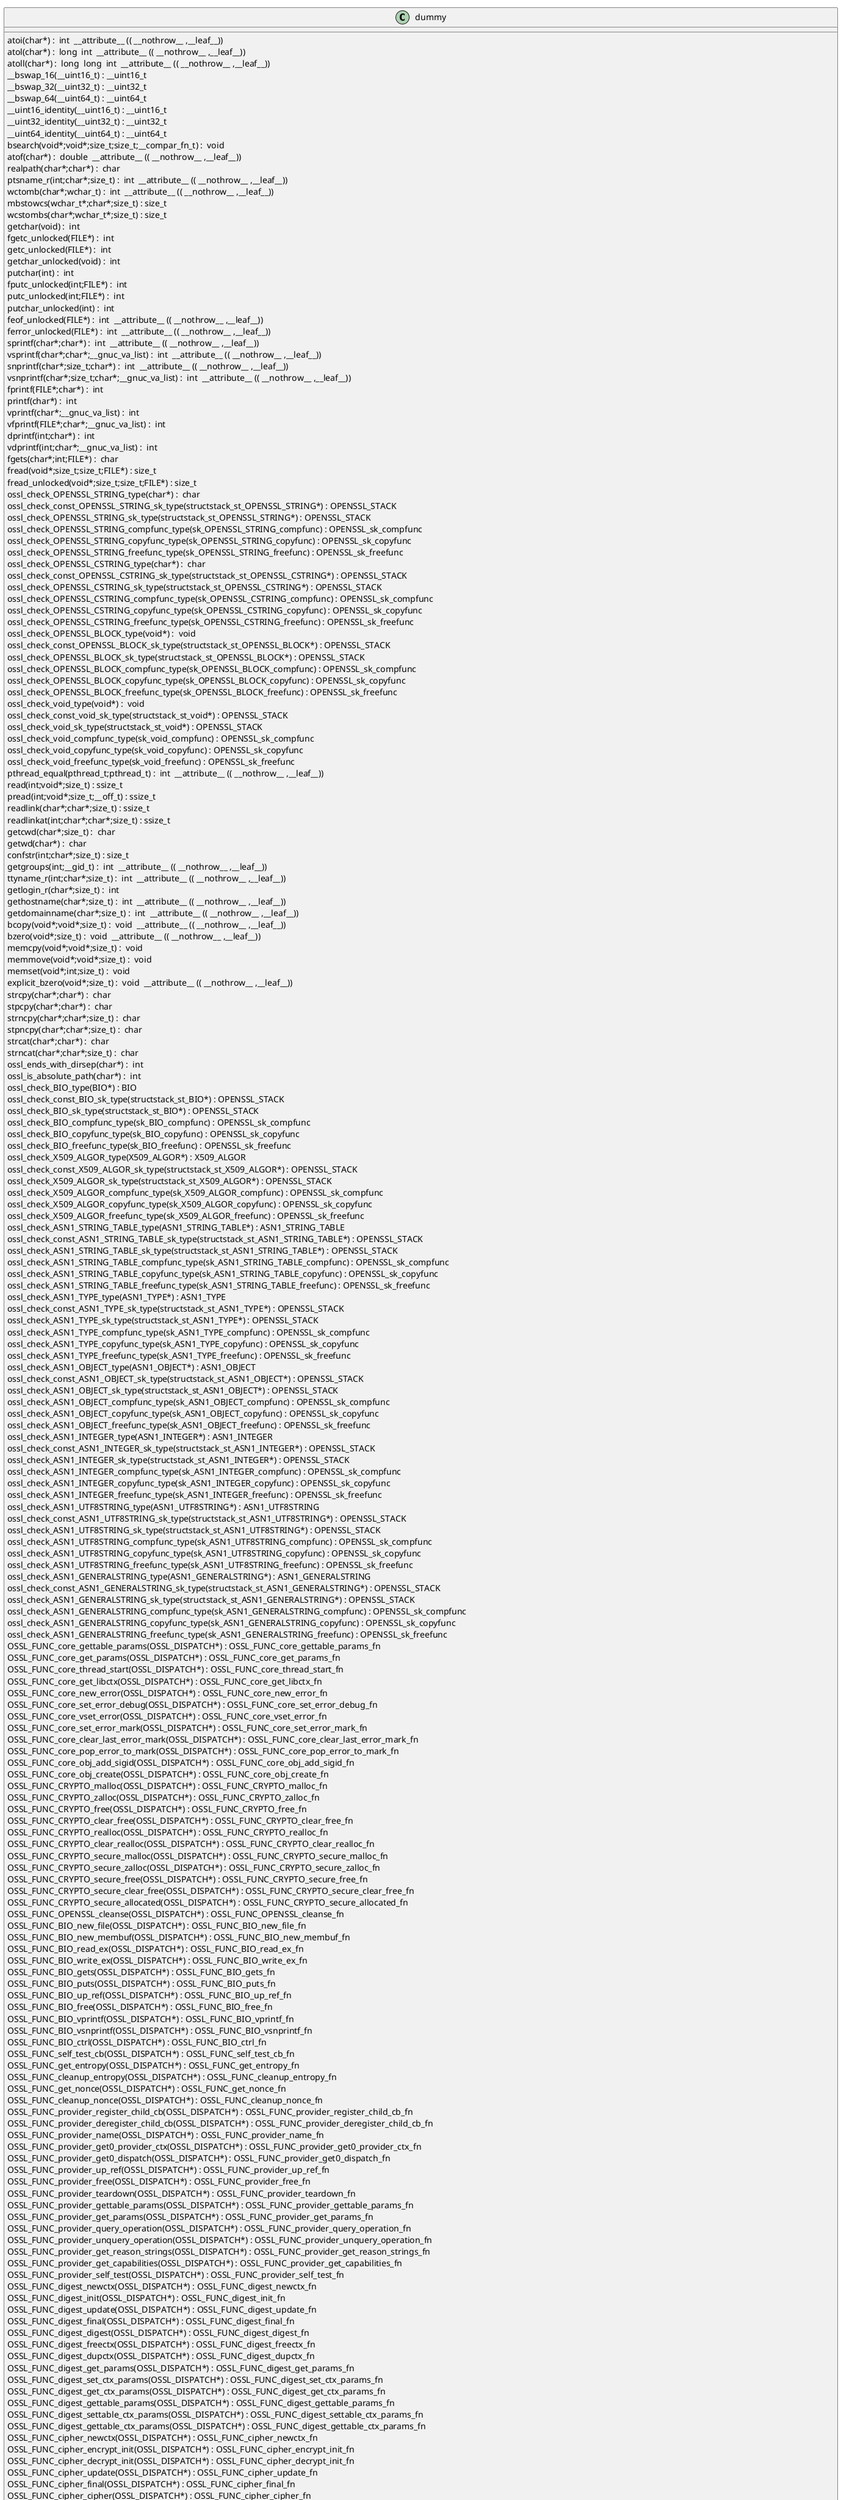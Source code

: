 @startuml
!pragma layout smetana
class dummy {
atoi(char*) :  int  __attribute__ (( __nothrow__ ,__leaf__)) [[[./../.././qc/crypto/cryptlib.c.html#501]]]
atol(char*) :  long  int  __attribute__ (( __nothrow__ ,__leaf__)) [[[./../.././qc/crypto/cryptlib.c.html#506]]]
atoll(char*) :  long  long  int  __attribute__ (( __nothrow__ ,__leaf__)) [[[./../.././qc/crypto/cryptlib.c.html#513]]]
__bswap_16(__uint16_t) : __uint16_t [[[./../.././qc/crypto/cryptlib.c.html#675]]]
__bswap_32(__uint32_t) : __uint32_t [[[./../.././qc/crypto/cryptlib.c.html#690]]]
__bswap_64(__uint64_t) : __uint64_t [[[./../.././qc/crypto/cryptlib.c.html#700]]]
__uint16_identity(__uint16_t) : __uint16_t [[[./../.././qc/crypto/cryptlib.c.html#712]]]
__uint32_identity(__uint32_t) : __uint32_t [[[./../.././qc/crypto/cryptlib.c.html#718]]]
__uint64_identity(__uint64_t) : __uint64_t [[[./../.././qc/crypto/cryptlib.c.html#724]]]
bsearch(void*;void*;size_t;size_t;__compar_fn_t) :  void  [[[./../.././qc/crypto/cryptlib.c.html#1392]]]
atof(char*) :  double  __attribute__ (( __nothrow__ ,__leaf__)) [[[./../.././qc/crypto/cryptlib.c.html#1]]]
realpath(char*;char*) :  char  [[[./../.././qc/crypto/cryptlib.c.html#1]]]
ptsname_r(int;char*;size_t) :  int  __attribute__ (( __nothrow__ ,__leaf__)) [[[./../.././qc/crypto/cryptlib.c.html#1]]]
wctomb(char*;wchar_t) :  int  __attribute__ (( __nothrow__ ,__leaf__)) [[[./../.././qc/crypto/cryptlib.c.html#1]]]
mbstowcs(wchar_t*;char*;size_t) : size_t [[[./../.././qc/crypto/cryptlib.c.html#1]]]
wcstombs(char*;wchar_t*;size_t) : size_t [[[./../.././qc/crypto/cryptlib.c.html#1]]]
getchar(void) :  int  [[[./../.././qc/crypto/cryptlib.c.html#1]]]
fgetc_unlocked(FILE*) :  int  [[[./../.././qc/crypto/cryptlib.c.html#1]]]
getc_unlocked(FILE*) :  int  [[[./../.././qc/crypto/cryptlib.c.html#1]]]
getchar_unlocked(void) :  int  [[[./../.././qc/crypto/cryptlib.c.html#1]]]
putchar(int) :  int  [[[./../.././qc/crypto/cryptlib.c.html#1]]]
fputc_unlocked(int;FILE*) :  int  [[[./../.././qc/crypto/cryptlib.c.html#1]]]
putc_unlocked(int;FILE*) :  int  [[[./../.././qc/crypto/cryptlib.c.html#1]]]
putchar_unlocked(int) :  int  [[[./../.././qc/crypto/cryptlib.c.html#1]]]
feof_unlocked(FILE*) :  int  __attribute__ (( __nothrow__ ,__leaf__)) [[[./../.././qc/crypto/cryptlib.c.html#1]]]
ferror_unlocked(FILE*) :  int  __attribute__ (( __nothrow__ ,__leaf__)) [[[./../.././qc/crypto/cryptlib.c.html#1]]]
sprintf(char*;char*) :  int  __attribute__ (( __nothrow__ ,__leaf__)) [[[./../.././qc/crypto/cryptlib.c.html#1]]]
vsprintf(char*;char*;__gnuc_va_list) :  int  __attribute__ (( __nothrow__ ,__leaf__)) [[[./../.././qc/crypto/cryptlib.c.html#1]]]
snprintf(char*;size_t;char*) :  int  __attribute__ (( __nothrow__ ,__leaf__)) [[[./../.././qc/crypto/cryptlib.c.html#1]]]
vsnprintf(char*;size_t;char*;__gnuc_va_list) :  int  __attribute__ (( __nothrow__ ,__leaf__)) [[[./../.././qc/crypto/cryptlib.c.html#1]]]
fprintf(FILE*;char*) :  int  [[[./../.././qc/crypto/cryptlib.c.html#1]]]
printf(char*) :  int  [[[./../.././qc/crypto/cryptlib.c.html#1]]]
vprintf(char*;__gnuc_va_list) :  int  [[[./../.././qc/crypto/cryptlib.c.html#1]]]
vfprintf(FILE*;char*;__gnuc_va_list) :  int  [[[./../.././qc/crypto/cryptlib.c.html#1]]]
dprintf(int;char*) :  int  [[[./../.././qc/crypto/cryptlib.c.html#1]]]
vdprintf(int;char*;__gnuc_va_list) :  int  [[[./../.././qc/crypto/cryptlib.c.html#1]]]
fgets(char*;int;FILE*) :  char  [[[./../.././qc/crypto/cryptlib.c.html#1]]]
fread(void*;size_t;size_t;FILE*) : size_t [[[./../.././qc/crypto/cryptlib.c.html#1]]]
fread_unlocked(void*;size_t;size_t;FILE*) : size_t [[[./../.././qc/crypto/cryptlib.c.html#1]]]
ossl_check_OPENSSL_STRING_type(char*) :  char  [[[./../.././qc/crypto/cryptlib.c.html#1]]]
ossl_check_const_OPENSSL_STRING_sk_type(structstack_st_OPENSSL_STRING*) : OPENSSL_STACK [[[./../.././qc/crypto/cryptlib.c.html#1]]]
ossl_check_OPENSSL_STRING_sk_type(structstack_st_OPENSSL_STRING*) : OPENSSL_STACK [[[./../.././qc/crypto/cryptlib.c.html#1]]]
ossl_check_OPENSSL_STRING_compfunc_type(sk_OPENSSL_STRING_compfunc) : OPENSSL_sk_compfunc [[[./../.././qc/crypto/cryptlib.c.html#1]]]
ossl_check_OPENSSL_STRING_copyfunc_type(sk_OPENSSL_STRING_copyfunc) : OPENSSL_sk_copyfunc [[[./../.././qc/crypto/cryptlib.c.html#1]]]
ossl_check_OPENSSL_STRING_freefunc_type(sk_OPENSSL_STRING_freefunc) : OPENSSL_sk_freefunc [[[./../.././qc/crypto/cryptlib.c.html#1]]]
ossl_check_OPENSSL_CSTRING_type(char*) :  char  [[[./../.././qc/crypto/cryptlib.c.html#1]]]
ossl_check_const_OPENSSL_CSTRING_sk_type(structstack_st_OPENSSL_CSTRING*) : OPENSSL_STACK [[[./../.././qc/crypto/cryptlib.c.html#1]]]
ossl_check_OPENSSL_CSTRING_sk_type(structstack_st_OPENSSL_CSTRING*) : OPENSSL_STACK [[[./../.././qc/crypto/cryptlib.c.html#1]]]
ossl_check_OPENSSL_CSTRING_compfunc_type(sk_OPENSSL_CSTRING_compfunc) : OPENSSL_sk_compfunc [[[./../.././qc/crypto/cryptlib.c.html#1]]]
ossl_check_OPENSSL_CSTRING_copyfunc_type(sk_OPENSSL_CSTRING_copyfunc) : OPENSSL_sk_copyfunc [[[./../.././qc/crypto/cryptlib.c.html#1]]]
ossl_check_OPENSSL_CSTRING_freefunc_type(sk_OPENSSL_CSTRING_freefunc) : OPENSSL_sk_freefunc [[[./../.././qc/crypto/cryptlib.c.html#1]]]
ossl_check_OPENSSL_BLOCK_type(void*) :  void  [[[./../.././qc/crypto/cryptlib.c.html#1]]]
ossl_check_const_OPENSSL_BLOCK_sk_type(structstack_st_OPENSSL_BLOCK*) : OPENSSL_STACK [[[./../.././qc/crypto/cryptlib.c.html#1]]]
ossl_check_OPENSSL_BLOCK_sk_type(structstack_st_OPENSSL_BLOCK*) : OPENSSL_STACK [[[./../.././qc/crypto/cryptlib.c.html#1]]]
ossl_check_OPENSSL_BLOCK_compfunc_type(sk_OPENSSL_BLOCK_compfunc) : OPENSSL_sk_compfunc [[[./../.././qc/crypto/cryptlib.c.html#1]]]
ossl_check_OPENSSL_BLOCK_copyfunc_type(sk_OPENSSL_BLOCK_copyfunc) : OPENSSL_sk_copyfunc [[[./../.././qc/crypto/cryptlib.c.html#1]]]
ossl_check_OPENSSL_BLOCK_freefunc_type(sk_OPENSSL_BLOCK_freefunc) : OPENSSL_sk_freefunc [[[./../.././qc/crypto/cryptlib.c.html#1]]]
ossl_check_void_type(void*) :  void  [[[./../.././qc/crypto/cryptlib.c.html#1]]]
ossl_check_const_void_sk_type(structstack_st_void*) : OPENSSL_STACK [[[./../.././qc/crypto/cryptlib.c.html#1]]]
ossl_check_void_sk_type(structstack_st_void*) : OPENSSL_STACK [[[./../.././qc/crypto/cryptlib.c.html#1]]]
ossl_check_void_compfunc_type(sk_void_compfunc) : OPENSSL_sk_compfunc [[[./../.././qc/crypto/cryptlib.c.html#1]]]
ossl_check_void_copyfunc_type(sk_void_copyfunc) : OPENSSL_sk_copyfunc [[[./../.././qc/crypto/cryptlib.c.html#1]]]
ossl_check_void_freefunc_type(sk_void_freefunc) : OPENSSL_sk_freefunc [[[./../.././qc/crypto/cryptlib.c.html#1]]]
pthread_equal(pthread_t;pthread_t) :  int  __attribute__ (( __nothrow__ ,__leaf__)) [[[./../.././qc/crypto/cryptlib.c.html#1]]]
read(int;void*;size_t) : ssize_t [[[./../.././qc/crypto/cryptlib.c.html#1]]]
pread(int;void*;size_t;__off_t) : ssize_t [[[./../.././qc/crypto/cryptlib.c.html#1]]]
readlink(char*;char*;size_t) : ssize_t [[[./../.././qc/crypto/cryptlib.c.html#1]]]
readlinkat(int;char*;char*;size_t) : ssize_t [[[./../.././qc/crypto/cryptlib.c.html#1]]]
getcwd(char*;size_t) :  char  [[[./../.././qc/crypto/cryptlib.c.html#1]]]
getwd(char*) :  char  [[[./../.././qc/crypto/cryptlib.c.html#1]]]
confstr(int;char*;size_t) : size_t [[[./../.././qc/crypto/cryptlib.c.html#1]]]
getgroups(int;__gid_t) :  int  __attribute__ (( __nothrow__ ,__leaf__)) [[[./../.././qc/crypto/cryptlib.c.html#1]]]
ttyname_r(int;char*;size_t) :  int  __attribute__ (( __nothrow__ ,__leaf__)) [[[./../.././qc/crypto/cryptlib.c.html#1]]]
getlogin_r(char*;size_t) :  int  [[[./../.././qc/crypto/cryptlib.c.html#1]]]
gethostname(char*;size_t) :  int  __attribute__ (( __nothrow__ ,__leaf__)) [[[./../.././qc/crypto/cryptlib.c.html#1]]]
getdomainname(char*;size_t) :  int  __attribute__ (( __nothrow__ ,__leaf__)) [[[./../.././qc/crypto/cryptlib.c.html#1]]]
bcopy(void*;void*;size_t) :  void  __attribute__ (( __nothrow__ ,__leaf__)) [[[./../.././qc/crypto/cryptlib.c.html#1]]]
bzero(void*;size_t) :  void  __attribute__ (( __nothrow__ ,__leaf__)) [[[./../.././qc/crypto/cryptlib.c.html#1]]]
memcpy(void*;void*;size_t) :  void  [[[./../.././qc/crypto/cryptlib.c.html#1]]]
memmove(void*;void*;size_t) :  void  [[[./../.././qc/crypto/cryptlib.c.html#1]]]
memset(void*;int;size_t) :  void  [[[./../.././qc/crypto/cryptlib.c.html#1]]]
explicit_bzero(void*;size_t) :  void  __attribute__ (( __nothrow__ ,__leaf__)) [[[./../.././qc/crypto/cryptlib.c.html#1]]]
strcpy(char*;char*) :  char  [[[./../.././qc/crypto/cryptlib.c.html#1]]]
stpcpy(char*;char*) :  char  [[[./../.././qc/crypto/cryptlib.c.html#1]]]
strncpy(char*;char*;size_t) :  char  [[[./../.././qc/crypto/cryptlib.c.html#1]]]
stpncpy(char*;char*;size_t) :  char  [[[./../.././qc/crypto/cryptlib.c.html#1]]]
strcat(char*;char*) :  char  [[[./../.././qc/crypto/cryptlib.c.html#1]]]
strncat(char*;char*;size_t) :  char  [[[./../.././qc/crypto/cryptlib.c.html#1]]]
ossl_ends_with_dirsep(char*) :  int  [[[./../.././qc/crypto/cryptlib.c.html#1]]]
ossl_is_absolute_path(char*) :  int  [[[./../.././qc/crypto/cryptlib.c.html#1]]]
ossl_check_BIO_type(BIO*) : BIO [[[./../.././qc/crypto/cryptlib.c.html#1]]]
ossl_check_const_BIO_sk_type(structstack_st_BIO*) : OPENSSL_STACK [[[./../.././qc/crypto/cryptlib.c.html#1]]]
ossl_check_BIO_sk_type(structstack_st_BIO*) : OPENSSL_STACK [[[./../.././qc/crypto/cryptlib.c.html#1]]]
ossl_check_BIO_compfunc_type(sk_BIO_compfunc) : OPENSSL_sk_compfunc [[[./../.././qc/crypto/cryptlib.c.html#1]]]
ossl_check_BIO_copyfunc_type(sk_BIO_copyfunc) : OPENSSL_sk_copyfunc [[[./../.././qc/crypto/cryptlib.c.html#1]]]
ossl_check_BIO_freefunc_type(sk_BIO_freefunc) : OPENSSL_sk_freefunc [[[./../.././qc/crypto/cryptlib.c.html#1]]]
ossl_check_X509_ALGOR_type(X509_ALGOR*) : X509_ALGOR [[[./../.././qc/crypto/cryptlib.c.html#1]]]
ossl_check_const_X509_ALGOR_sk_type(structstack_st_X509_ALGOR*) : OPENSSL_STACK [[[./../.././qc/crypto/cryptlib.c.html#1]]]
ossl_check_X509_ALGOR_sk_type(structstack_st_X509_ALGOR*) : OPENSSL_STACK [[[./../.././qc/crypto/cryptlib.c.html#1]]]
ossl_check_X509_ALGOR_compfunc_type(sk_X509_ALGOR_compfunc) : OPENSSL_sk_compfunc [[[./../.././qc/crypto/cryptlib.c.html#1]]]
ossl_check_X509_ALGOR_copyfunc_type(sk_X509_ALGOR_copyfunc) : OPENSSL_sk_copyfunc [[[./../.././qc/crypto/cryptlib.c.html#1]]]
ossl_check_X509_ALGOR_freefunc_type(sk_X509_ALGOR_freefunc) : OPENSSL_sk_freefunc [[[./../.././qc/crypto/cryptlib.c.html#1]]]
ossl_check_ASN1_STRING_TABLE_type(ASN1_STRING_TABLE*) : ASN1_STRING_TABLE [[[./../.././qc/crypto/cryptlib.c.html#1]]]
ossl_check_const_ASN1_STRING_TABLE_sk_type(structstack_st_ASN1_STRING_TABLE*) : OPENSSL_STACK [[[./../.././qc/crypto/cryptlib.c.html#1]]]
ossl_check_ASN1_STRING_TABLE_sk_type(structstack_st_ASN1_STRING_TABLE*) : OPENSSL_STACK [[[./../.././qc/crypto/cryptlib.c.html#1]]]
ossl_check_ASN1_STRING_TABLE_compfunc_type(sk_ASN1_STRING_TABLE_compfunc) : OPENSSL_sk_compfunc [[[./../.././qc/crypto/cryptlib.c.html#1]]]
ossl_check_ASN1_STRING_TABLE_copyfunc_type(sk_ASN1_STRING_TABLE_copyfunc) : OPENSSL_sk_copyfunc [[[./../.././qc/crypto/cryptlib.c.html#1]]]
ossl_check_ASN1_STRING_TABLE_freefunc_type(sk_ASN1_STRING_TABLE_freefunc) : OPENSSL_sk_freefunc [[[./../.././qc/crypto/cryptlib.c.html#1]]]
ossl_check_ASN1_TYPE_type(ASN1_TYPE*) : ASN1_TYPE [[[./../.././qc/crypto/cryptlib.c.html#1]]]
ossl_check_const_ASN1_TYPE_sk_type(structstack_st_ASN1_TYPE*) : OPENSSL_STACK [[[./../.././qc/crypto/cryptlib.c.html#1]]]
ossl_check_ASN1_TYPE_sk_type(structstack_st_ASN1_TYPE*) : OPENSSL_STACK [[[./../.././qc/crypto/cryptlib.c.html#1]]]
ossl_check_ASN1_TYPE_compfunc_type(sk_ASN1_TYPE_compfunc) : OPENSSL_sk_compfunc [[[./../.././qc/crypto/cryptlib.c.html#1]]]
ossl_check_ASN1_TYPE_copyfunc_type(sk_ASN1_TYPE_copyfunc) : OPENSSL_sk_copyfunc [[[./../.././qc/crypto/cryptlib.c.html#1]]]
ossl_check_ASN1_TYPE_freefunc_type(sk_ASN1_TYPE_freefunc) : OPENSSL_sk_freefunc [[[./../.././qc/crypto/cryptlib.c.html#1]]]
ossl_check_ASN1_OBJECT_type(ASN1_OBJECT*) : ASN1_OBJECT [[[./../.././qc/crypto/cryptlib.c.html#1]]]
ossl_check_const_ASN1_OBJECT_sk_type(structstack_st_ASN1_OBJECT*) : OPENSSL_STACK [[[./../.././qc/crypto/cryptlib.c.html#1]]]
ossl_check_ASN1_OBJECT_sk_type(structstack_st_ASN1_OBJECT*) : OPENSSL_STACK [[[./../.././qc/crypto/cryptlib.c.html#1]]]
ossl_check_ASN1_OBJECT_compfunc_type(sk_ASN1_OBJECT_compfunc) : OPENSSL_sk_compfunc [[[./../.././qc/crypto/cryptlib.c.html#1]]]
ossl_check_ASN1_OBJECT_copyfunc_type(sk_ASN1_OBJECT_copyfunc) : OPENSSL_sk_copyfunc [[[./../.././qc/crypto/cryptlib.c.html#1]]]
ossl_check_ASN1_OBJECT_freefunc_type(sk_ASN1_OBJECT_freefunc) : OPENSSL_sk_freefunc [[[./../.././qc/crypto/cryptlib.c.html#1]]]
ossl_check_ASN1_INTEGER_type(ASN1_INTEGER*) : ASN1_INTEGER [[[./../.././qc/crypto/cryptlib.c.html#1]]]
ossl_check_const_ASN1_INTEGER_sk_type(structstack_st_ASN1_INTEGER*) : OPENSSL_STACK [[[./../.././qc/crypto/cryptlib.c.html#1]]]
ossl_check_ASN1_INTEGER_sk_type(structstack_st_ASN1_INTEGER*) : OPENSSL_STACK [[[./../.././qc/crypto/cryptlib.c.html#1]]]
ossl_check_ASN1_INTEGER_compfunc_type(sk_ASN1_INTEGER_compfunc) : OPENSSL_sk_compfunc [[[./../.././qc/crypto/cryptlib.c.html#1]]]
ossl_check_ASN1_INTEGER_copyfunc_type(sk_ASN1_INTEGER_copyfunc) : OPENSSL_sk_copyfunc [[[./../.././qc/crypto/cryptlib.c.html#1]]]
ossl_check_ASN1_INTEGER_freefunc_type(sk_ASN1_INTEGER_freefunc) : OPENSSL_sk_freefunc [[[./../.././qc/crypto/cryptlib.c.html#1]]]
ossl_check_ASN1_UTF8STRING_type(ASN1_UTF8STRING*) : ASN1_UTF8STRING [[[./../.././qc/crypto/cryptlib.c.html#1]]]
ossl_check_const_ASN1_UTF8STRING_sk_type(structstack_st_ASN1_UTF8STRING*) : OPENSSL_STACK [[[./../.././qc/crypto/cryptlib.c.html#1]]]
ossl_check_ASN1_UTF8STRING_sk_type(structstack_st_ASN1_UTF8STRING*) : OPENSSL_STACK [[[./../.././qc/crypto/cryptlib.c.html#1]]]
ossl_check_ASN1_UTF8STRING_compfunc_type(sk_ASN1_UTF8STRING_compfunc) : OPENSSL_sk_compfunc [[[./../.././qc/crypto/cryptlib.c.html#1]]]
ossl_check_ASN1_UTF8STRING_copyfunc_type(sk_ASN1_UTF8STRING_copyfunc) : OPENSSL_sk_copyfunc [[[./../.././qc/crypto/cryptlib.c.html#1]]]
ossl_check_ASN1_UTF8STRING_freefunc_type(sk_ASN1_UTF8STRING_freefunc) : OPENSSL_sk_freefunc [[[./../.././qc/crypto/cryptlib.c.html#1]]]
ossl_check_ASN1_GENERALSTRING_type(ASN1_GENERALSTRING*) : ASN1_GENERALSTRING [[[./../.././qc/crypto/cryptlib.c.html#1]]]
ossl_check_const_ASN1_GENERALSTRING_sk_type(structstack_st_ASN1_GENERALSTRING*) : OPENSSL_STACK [[[./../.././qc/crypto/cryptlib.c.html#1]]]
ossl_check_ASN1_GENERALSTRING_sk_type(structstack_st_ASN1_GENERALSTRING*) : OPENSSL_STACK [[[./../.././qc/crypto/cryptlib.c.html#1]]]
ossl_check_ASN1_GENERALSTRING_compfunc_type(sk_ASN1_GENERALSTRING_compfunc) : OPENSSL_sk_compfunc [[[./../.././qc/crypto/cryptlib.c.html#1]]]
ossl_check_ASN1_GENERALSTRING_copyfunc_type(sk_ASN1_GENERALSTRING_copyfunc) : OPENSSL_sk_copyfunc [[[./../.././qc/crypto/cryptlib.c.html#1]]]
ossl_check_ASN1_GENERALSTRING_freefunc_type(sk_ASN1_GENERALSTRING_freefunc) : OPENSSL_sk_freefunc [[[./../.././qc/crypto/cryptlib.c.html#1]]]
OSSL_FUNC_core_gettable_params(OSSL_DISPATCH*) : OSSL_FUNC_core_gettable_params_fn [[[./../.././qc/crypto/cryptlib.c.html#1]]]
OSSL_FUNC_core_get_params(OSSL_DISPATCH*) : OSSL_FUNC_core_get_params_fn [[[./../.././qc/crypto/cryptlib.c.html#1]]]
OSSL_FUNC_core_thread_start(OSSL_DISPATCH*) : OSSL_FUNC_core_thread_start_fn [[[./../.././qc/crypto/cryptlib.c.html#1]]]
OSSL_FUNC_core_get_libctx(OSSL_DISPATCH*) : OSSL_FUNC_core_get_libctx_fn [[[./../.././qc/crypto/cryptlib.c.html#1]]]
OSSL_FUNC_core_new_error(OSSL_DISPATCH*) : OSSL_FUNC_core_new_error_fn [[[./../.././qc/crypto/cryptlib.c.html#1]]]
OSSL_FUNC_core_set_error_debug(OSSL_DISPATCH*) : OSSL_FUNC_core_set_error_debug_fn [[[./../.././qc/crypto/cryptlib.c.html#1]]]
OSSL_FUNC_core_vset_error(OSSL_DISPATCH*) : OSSL_FUNC_core_vset_error_fn [[[./../.././qc/crypto/cryptlib.c.html#1]]]
OSSL_FUNC_core_set_error_mark(OSSL_DISPATCH*) : OSSL_FUNC_core_set_error_mark_fn [[[./../.././qc/crypto/cryptlib.c.html#1]]]
OSSL_FUNC_core_clear_last_error_mark(OSSL_DISPATCH*) : OSSL_FUNC_core_clear_last_error_mark_fn [[[./../.././qc/crypto/cryptlib.c.html#1]]]
OSSL_FUNC_core_pop_error_to_mark(OSSL_DISPATCH*) : OSSL_FUNC_core_pop_error_to_mark_fn [[[./../.././qc/crypto/cryptlib.c.html#1]]]
OSSL_FUNC_core_obj_add_sigid(OSSL_DISPATCH*) : OSSL_FUNC_core_obj_add_sigid_fn [[[./../.././qc/crypto/cryptlib.c.html#1]]]
OSSL_FUNC_core_obj_create(OSSL_DISPATCH*) : OSSL_FUNC_core_obj_create_fn [[[./../.././qc/crypto/cryptlib.c.html#1]]]
OSSL_FUNC_CRYPTO_malloc(OSSL_DISPATCH*) : OSSL_FUNC_CRYPTO_malloc_fn [[[./../.././qc/crypto/cryptlib.c.html#1]]]
OSSL_FUNC_CRYPTO_zalloc(OSSL_DISPATCH*) : OSSL_FUNC_CRYPTO_zalloc_fn [[[./../.././qc/crypto/cryptlib.c.html#1]]]
OSSL_FUNC_CRYPTO_free(OSSL_DISPATCH*) : OSSL_FUNC_CRYPTO_free_fn [[[./../.././qc/crypto/cryptlib.c.html#1]]]
OSSL_FUNC_CRYPTO_clear_free(OSSL_DISPATCH*) : OSSL_FUNC_CRYPTO_clear_free_fn [[[./../.././qc/crypto/cryptlib.c.html#1]]]
OSSL_FUNC_CRYPTO_realloc(OSSL_DISPATCH*) : OSSL_FUNC_CRYPTO_realloc_fn [[[./../.././qc/crypto/cryptlib.c.html#1]]]
OSSL_FUNC_CRYPTO_clear_realloc(OSSL_DISPATCH*) : OSSL_FUNC_CRYPTO_clear_realloc_fn [[[./../.././qc/crypto/cryptlib.c.html#1]]]
OSSL_FUNC_CRYPTO_secure_malloc(OSSL_DISPATCH*) : OSSL_FUNC_CRYPTO_secure_malloc_fn [[[./../.././qc/crypto/cryptlib.c.html#1]]]
OSSL_FUNC_CRYPTO_secure_zalloc(OSSL_DISPATCH*) : OSSL_FUNC_CRYPTO_secure_zalloc_fn [[[./../.././qc/crypto/cryptlib.c.html#1]]]
OSSL_FUNC_CRYPTO_secure_free(OSSL_DISPATCH*) : OSSL_FUNC_CRYPTO_secure_free_fn [[[./../.././qc/crypto/cryptlib.c.html#1]]]
OSSL_FUNC_CRYPTO_secure_clear_free(OSSL_DISPATCH*) : OSSL_FUNC_CRYPTO_secure_clear_free_fn [[[./../.././qc/crypto/cryptlib.c.html#1]]]
OSSL_FUNC_CRYPTO_secure_allocated(OSSL_DISPATCH*) : OSSL_FUNC_CRYPTO_secure_allocated_fn [[[./../.././qc/crypto/cryptlib.c.html#1]]]
OSSL_FUNC_OPENSSL_cleanse(OSSL_DISPATCH*) : OSSL_FUNC_OPENSSL_cleanse_fn [[[./../.././qc/crypto/cryptlib.c.html#1]]]
OSSL_FUNC_BIO_new_file(OSSL_DISPATCH*) : OSSL_FUNC_BIO_new_file_fn [[[./../.././qc/crypto/cryptlib.c.html#1]]]
OSSL_FUNC_BIO_new_membuf(OSSL_DISPATCH*) : OSSL_FUNC_BIO_new_membuf_fn [[[./../.././qc/crypto/cryptlib.c.html#1]]]
OSSL_FUNC_BIO_read_ex(OSSL_DISPATCH*) : OSSL_FUNC_BIO_read_ex_fn [[[./../.././qc/crypto/cryptlib.c.html#1]]]
OSSL_FUNC_BIO_write_ex(OSSL_DISPATCH*) : OSSL_FUNC_BIO_write_ex_fn [[[./../.././qc/crypto/cryptlib.c.html#1]]]
OSSL_FUNC_BIO_gets(OSSL_DISPATCH*) : OSSL_FUNC_BIO_gets_fn [[[./../.././qc/crypto/cryptlib.c.html#1]]]
OSSL_FUNC_BIO_puts(OSSL_DISPATCH*) : OSSL_FUNC_BIO_puts_fn [[[./../.././qc/crypto/cryptlib.c.html#1]]]
OSSL_FUNC_BIO_up_ref(OSSL_DISPATCH*) : OSSL_FUNC_BIO_up_ref_fn [[[./../.././qc/crypto/cryptlib.c.html#1]]]
OSSL_FUNC_BIO_free(OSSL_DISPATCH*) : OSSL_FUNC_BIO_free_fn [[[./../.././qc/crypto/cryptlib.c.html#1]]]
OSSL_FUNC_BIO_vprintf(OSSL_DISPATCH*) : OSSL_FUNC_BIO_vprintf_fn [[[./../.././qc/crypto/cryptlib.c.html#1]]]
OSSL_FUNC_BIO_vsnprintf(OSSL_DISPATCH*) : OSSL_FUNC_BIO_vsnprintf_fn [[[./../.././qc/crypto/cryptlib.c.html#1]]]
OSSL_FUNC_BIO_ctrl(OSSL_DISPATCH*) : OSSL_FUNC_BIO_ctrl_fn [[[./../.././qc/crypto/cryptlib.c.html#1]]]
OSSL_FUNC_self_test_cb(OSSL_DISPATCH*) : OSSL_FUNC_self_test_cb_fn [[[./../.././qc/crypto/cryptlib.c.html#1]]]
OSSL_FUNC_get_entropy(OSSL_DISPATCH*) : OSSL_FUNC_get_entropy_fn [[[./../.././qc/crypto/cryptlib.c.html#1]]]
OSSL_FUNC_cleanup_entropy(OSSL_DISPATCH*) : OSSL_FUNC_cleanup_entropy_fn [[[./../.././qc/crypto/cryptlib.c.html#1]]]
OSSL_FUNC_get_nonce(OSSL_DISPATCH*) : OSSL_FUNC_get_nonce_fn [[[./../.././qc/crypto/cryptlib.c.html#1]]]
OSSL_FUNC_cleanup_nonce(OSSL_DISPATCH*) : OSSL_FUNC_cleanup_nonce_fn [[[./../.././qc/crypto/cryptlib.c.html#1]]]
OSSL_FUNC_provider_register_child_cb(OSSL_DISPATCH*) : OSSL_FUNC_provider_register_child_cb_fn [[[./../.././qc/crypto/cryptlib.c.html#1]]]
OSSL_FUNC_provider_deregister_child_cb(OSSL_DISPATCH*) : OSSL_FUNC_provider_deregister_child_cb_fn [[[./../.././qc/crypto/cryptlib.c.html#1]]]
OSSL_FUNC_provider_name(OSSL_DISPATCH*) : OSSL_FUNC_provider_name_fn [[[./../.././qc/crypto/cryptlib.c.html#1]]]
OSSL_FUNC_provider_get0_provider_ctx(OSSL_DISPATCH*) : OSSL_FUNC_provider_get0_provider_ctx_fn [[[./../.././qc/crypto/cryptlib.c.html#1]]]
OSSL_FUNC_provider_get0_dispatch(OSSL_DISPATCH*) : OSSL_FUNC_provider_get0_dispatch_fn [[[./../.././qc/crypto/cryptlib.c.html#1]]]
OSSL_FUNC_provider_up_ref(OSSL_DISPATCH*) : OSSL_FUNC_provider_up_ref_fn [[[./../.././qc/crypto/cryptlib.c.html#1]]]
OSSL_FUNC_provider_free(OSSL_DISPATCH*) : OSSL_FUNC_provider_free_fn [[[./../.././qc/crypto/cryptlib.c.html#1]]]
OSSL_FUNC_provider_teardown(OSSL_DISPATCH*) : OSSL_FUNC_provider_teardown_fn [[[./../.././qc/crypto/cryptlib.c.html#1]]]
OSSL_FUNC_provider_gettable_params(OSSL_DISPATCH*) : OSSL_FUNC_provider_gettable_params_fn [[[./../.././qc/crypto/cryptlib.c.html#1]]]
OSSL_FUNC_provider_get_params(OSSL_DISPATCH*) : OSSL_FUNC_provider_get_params_fn [[[./../.././qc/crypto/cryptlib.c.html#1]]]
OSSL_FUNC_provider_query_operation(OSSL_DISPATCH*) : OSSL_FUNC_provider_query_operation_fn [[[./../.././qc/crypto/cryptlib.c.html#1]]]
OSSL_FUNC_provider_unquery_operation(OSSL_DISPATCH*) : OSSL_FUNC_provider_unquery_operation_fn [[[./../.././qc/crypto/cryptlib.c.html#1]]]
OSSL_FUNC_provider_get_reason_strings(OSSL_DISPATCH*) : OSSL_FUNC_provider_get_reason_strings_fn [[[./../.././qc/crypto/cryptlib.c.html#1]]]
OSSL_FUNC_provider_get_capabilities(OSSL_DISPATCH*) : OSSL_FUNC_provider_get_capabilities_fn [[[./../.././qc/crypto/cryptlib.c.html#1]]]
OSSL_FUNC_provider_self_test(OSSL_DISPATCH*) : OSSL_FUNC_provider_self_test_fn [[[./../.././qc/crypto/cryptlib.c.html#1]]]
OSSL_FUNC_digest_newctx(OSSL_DISPATCH*) : OSSL_FUNC_digest_newctx_fn [[[./../.././qc/crypto/cryptlib.c.html#1]]]
OSSL_FUNC_digest_init(OSSL_DISPATCH*) : OSSL_FUNC_digest_init_fn [[[./../.././qc/crypto/cryptlib.c.html#1]]]
OSSL_FUNC_digest_update(OSSL_DISPATCH*) : OSSL_FUNC_digest_update_fn [[[./../.././qc/crypto/cryptlib.c.html#1]]]
OSSL_FUNC_digest_final(OSSL_DISPATCH*) : OSSL_FUNC_digest_final_fn [[[./../.././qc/crypto/cryptlib.c.html#1]]]
OSSL_FUNC_digest_digest(OSSL_DISPATCH*) : OSSL_FUNC_digest_digest_fn [[[./../.././qc/crypto/cryptlib.c.html#1]]]
OSSL_FUNC_digest_freectx(OSSL_DISPATCH*) : OSSL_FUNC_digest_freectx_fn [[[./../.././qc/crypto/cryptlib.c.html#1]]]
OSSL_FUNC_digest_dupctx(OSSL_DISPATCH*) : OSSL_FUNC_digest_dupctx_fn [[[./../.././qc/crypto/cryptlib.c.html#1]]]
OSSL_FUNC_digest_get_params(OSSL_DISPATCH*) : OSSL_FUNC_digest_get_params_fn [[[./../.././qc/crypto/cryptlib.c.html#1]]]
OSSL_FUNC_digest_set_ctx_params(OSSL_DISPATCH*) : OSSL_FUNC_digest_set_ctx_params_fn [[[./../.././qc/crypto/cryptlib.c.html#1]]]
OSSL_FUNC_digest_get_ctx_params(OSSL_DISPATCH*) : OSSL_FUNC_digest_get_ctx_params_fn [[[./../.././qc/crypto/cryptlib.c.html#1]]]
OSSL_FUNC_digest_gettable_params(OSSL_DISPATCH*) : OSSL_FUNC_digest_gettable_params_fn [[[./../.././qc/crypto/cryptlib.c.html#1]]]
OSSL_FUNC_digest_settable_ctx_params(OSSL_DISPATCH*) : OSSL_FUNC_digest_settable_ctx_params_fn [[[./../.././qc/crypto/cryptlib.c.html#1]]]
OSSL_FUNC_digest_gettable_ctx_params(OSSL_DISPATCH*) : OSSL_FUNC_digest_gettable_ctx_params_fn [[[./../.././qc/crypto/cryptlib.c.html#1]]]
OSSL_FUNC_cipher_newctx(OSSL_DISPATCH*) : OSSL_FUNC_cipher_newctx_fn [[[./../.././qc/crypto/cryptlib.c.html#1]]]
OSSL_FUNC_cipher_encrypt_init(OSSL_DISPATCH*) : OSSL_FUNC_cipher_encrypt_init_fn [[[./../.././qc/crypto/cryptlib.c.html#1]]]
OSSL_FUNC_cipher_decrypt_init(OSSL_DISPATCH*) : OSSL_FUNC_cipher_decrypt_init_fn [[[./../.././qc/crypto/cryptlib.c.html#1]]]
OSSL_FUNC_cipher_update(OSSL_DISPATCH*) : OSSL_FUNC_cipher_update_fn [[[./../.././qc/crypto/cryptlib.c.html#1]]]
OSSL_FUNC_cipher_final(OSSL_DISPATCH*) : OSSL_FUNC_cipher_final_fn [[[./../.././qc/crypto/cryptlib.c.html#1]]]
OSSL_FUNC_cipher_cipher(OSSL_DISPATCH*) : OSSL_FUNC_cipher_cipher_fn [[[./../.././qc/crypto/cryptlib.c.html#1]]]
OSSL_FUNC_cipher_freectx(OSSL_DISPATCH*) : OSSL_FUNC_cipher_freectx_fn [[[./../.././qc/crypto/cryptlib.c.html#1]]]
OSSL_FUNC_cipher_dupctx(OSSL_DISPATCH*) : OSSL_FUNC_cipher_dupctx_fn [[[./../.././qc/crypto/cryptlib.c.html#1]]]
OSSL_FUNC_cipher_get_params(OSSL_DISPATCH*) : OSSL_FUNC_cipher_get_params_fn [[[./../.././qc/crypto/cryptlib.c.html#1]]]
OSSL_FUNC_cipher_get_ctx_params(OSSL_DISPATCH*) : OSSL_FUNC_cipher_get_ctx_params_fn [[[./../.././qc/crypto/cryptlib.c.html#1]]]
OSSL_FUNC_cipher_set_ctx_params(OSSL_DISPATCH*) : OSSL_FUNC_cipher_set_ctx_params_fn [[[./../.././qc/crypto/cryptlib.c.html#1]]]
OSSL_FUNC_cipher_gettable_params(OSSL_DISPATCH*) : OSSL_FUNC_cipher_gettable_params_fn [[[./../.././qc/crypto/cryptlib.c.html#1]]]
OSSL_FUNC_cipher_settable_ctx_params(OSSL_DISPATCH*) : OSSL_FUNC_cipher_settable_ctx_params_fn [[[./../.././qc/crypto/cryptlib.c.html#1]]]
OSSL_FUNC_cipher_gettable_ctx_params(OSSL_DISPATCH*) : OSSL_FUNC_cipher_gettable_ctx_params_fn [[[./../.././qc/crypto/cryptlib.c.html#1]]]
OSSL_FUNC_mac_newctx(OSSL_DISPATCH*) : OSSL_FUNC_mac_newctx_fn [[[./../.././qc/crypto/cryptlib.c.html#1]]]
OSSL_FUNC_mac_dupctx(OSSL_DISPATCH*) : OSSL_FUNC_mac_dupctx_fn [[[./../.././qc/crypto/cryptlib.c.html#1]]]
OSSL_FUNC_mac_freectx(OSSL_DISPATCH*) : OSSL_FUNC_mac_freectx_fn [[[./../.././qc/crypto/cryptlib.c.html#1]]]
OSSL_FUNC_mac_init(OSSL_DISPATCH*) : OSSL_FUNC_mac_init_fn [[[./../.././qc/crypto/cryptlib.c.html#1]]]
OSSL_FUNC_mac_update(OSSL_DISPATCH*) : OSSL_FUNC_mac_update_fn [[[./../.././qc/crypto/cryptlib.c.html#1]]]
OSSL_FUNC_mac_final(OSSL_DISPATCH*) : OSSL_FUNC_mac_final_fn [[[./../.././qc/crypto/cryptlib.c.html#1]]]
OSSL_FUNC_mac_gettable_params(OSSL_DISPATCH*) : OSSL_FUNC_mac_gettable_params_fn [[[./../.././qc/crypto/cryptlib.c.html#1]]]
OSSL_FUNC_mac_gettable_ctx_params(OSSL_DISPATCH*) : OSSL_FUNC_mac_gettable_ctx_params_fn [[[./../.././qc/crypto/cryptlib.c.html#1]]]
OSSL_FUNC_mac_settable_ctx_params(OSSL_DISPATCH*) : OSSL_FUNC_mac_settable_ctx_params_fn [[[./../.././qc/crypto/cryptlib.c.html#1]]]
OSSL_FUNC_mac_get_params(OSSL_DISPATCH*) : OSSL_FUNC_mac_get_params_fn [[[./../.././qc/crypto/cryptlib.c.html#1]]]
OSSL_FUNC_mac_get_ctx_params(OSSL_DISPATCH*) : OSSL_FUNC_mac_get_ctx_params_fn [[[./../.././qc/crypto/cryptlib.c.html#1]]]
OSSL_FUNC_mac_set_ctx_params(OSSL_DISPATCH*) : OSSL_FUNC_mac_set_ctx_params_fn [[[./../.././qc/crypto/cryptlib.c.html#1]]]
OSSL_FUNC_kdf_newctx(OSSL_DISPATCH*) : OSSL_FUNC_kdf_newctx_fn [[[./../.././qc/crypto/cryptlib.c.html#1]]]
OSSL_FUNC_kdf_dupctx(OSSL_DISPATCH*) : OSSL_FUNC_kdf_dupctx_fn [[[./../.././qc/crypto/cryptlib.c.html#1]]]
OSSL_FUNC_kdf_freectx(OSSL_DISPATCH*) : OSSL_FUNC_kdf_freectx_fn [[[./../.././qc/crypto/cryptlib.c.html#1]]]
OSSL_FUNC_kdf_reset(OSSL_DISPATCH*) : OSSL_FUNC_kdf_reset_fn [[[./../.././qc/crypto/cryptlib.c.html#1]]]
OSSL_FUNC_kdf_derive(OSSL_DISPATCH*) : OSSL_FUNC_kdf_derive_fn [[[./../.././qc/crypto/cryptlib.c.html#1]]]
OSSL_FUNC_kdf_gettable_params(OSSL_DISPATCH*) : OSSL_FUNC_kdf_gettable_params_fn [[[./../.././qc/crypto/cryptlib.c.html#1]]]
OSSL_FUNC_kdf_gettable_ctx_params(OSSL_DISPATCH*) : OSSL_FUNC_kdf_gettable_ctx_params_fn [[[./../.././qc/crypto/cryptlib.c.html#1]]]
OSSL_FUNC_kdf_settable_ctx_params(OSSL_DISPATCH*) : OSSL_FUNC_kdf_settable_ctx_params_fn [[[./../.././qc/crypto/cryptlib.c.html#1]]]
OSSL_FUNC_kdf_get_params(OSSL_DISPATCH*) : OSSL_FUNC_kdf_get_params_fn [[[./../.././qc/crypto/cryptlib.c.html#1]]]
OSSL_FUNC_kdf_get_ctx_params(OSSL_DISPATCH*) : OSSL_FUNC_kdf_get_ctx_params_fn [[[./../.././qc/crypto/cryptlib.c.html#1]]]
OSSL_FUNC_kdf_set_ctx_params(OSSL_DISPATCH*) : OSSL_FUNC_kdf_set_ctx_params_fn [[[./../.././qc/crypto/cryptlib.c.html#1]]]
OSSL_FUNC_rand_newctx(OSSL_DISPATCH*) : OSSL_FUNC_rand_newctx_fn [[[./../.././qc/crypto/cryptlib.c.html#1]]]
OSSL_FUNC_rand_freectx(OSSL_DISPATCH*) : OSSL_FUNC_rand_freectx_fn [[[./../.././qc/crypto/cryptlib.c.html#1]]]
OSSL_FUNC_rand_instantiate(OSSL_DISPATCH*) : OSSL_FUNC_rand_instantiate_fn [[[./../.././qc/crypto/cryptlib.c.html#1]]]
OSSL_FUNC_rand_uninstantiate(OSSL_DISPATCH*) : OSSL_FUNC_rand_uninstantiate_fn [[[./../.././qc/crypto/cryptlib.c.html#1]]]
OSSL_FUNC_rand_generate(OSSL_DISPATCH*) : OSSL_FUNC_rand_generate_fn [[[./../.././qc/crypto/cryptlib.c.html#1]]]
OSSL_FUNC_rand_reseed(OSSL_DISPATCH*) : OSSL_FUNC_rand_reseed_fn [[[./../.././qc/crypto/cryptlib.c.html#1]]]
OSSL_FUNC_rand_nonce(OSSL_DISPATCH*) : OSSL_FUNC_rand_nonce_fn [[[./../.././qc/crypto/cryptlib.c.html#1]]]
OSSL_FUNC_rand_enable_locking(OSSL_DISPATCH*) : OSSL_FUNC_rand_enable_locking_fn [[[./../.././qc/crypto/cryptlib.c.html#1]]]
OSSL_FUNC_rand_lock(OSSL_DISPATCH*) : OSSL_FUNC_rand_lock_fn [[[./../.././qc/crypto/cryptlib.c.html#1]]]
OSSL_FUNC_rand_unlock(OSSL_DISPATCH*) : OSSL_FUNC_rand_unlock_fn [[[./../.././qc/crypto/cryptlib.c.html#1]]]
OSSL_FUNC_rand_gettable_params(OSSL_DISPATCH*) : OSSL_FUNC_rand_gettable_params_fn [[[./../.././qc/crypto/cryptlib.c.html#1]]]
OSSL_FUNC_rand_gettable_ctx_params(OSSL_DISPATCH*) : OSSL_FUNC_rand_gettable_ctx_params_fn [[[./../.././qc/crypto/cryptlib.c.html#1]]]
OSSL_FUNC_rand_settable_ctx_params(OSSL_DISPATCH*) : OSSL_FUNC_rand_settable_ctx_params_fn [[[./../.././qc/crypto/cryptlib.c.html#1]]]
OSSL_FUNC_rand_get_params(OSSL_DISPATCH*) : OSSL_FUNC_rand_get_params_fn [[[./../.././qc/crypto/cryptlib.c.html#1]]]
OSSL_FUNC_rand_get_ctx_params(OSSL_DISPATCH*) : OSSL_FUNC_rand_get_ctx_params_fn [[[./../.././qc/crypto/cryptlib.c.html#1]]]
OSSL_FUNC_rand_set_ctx_params(OSSL_DISPATCH*) : OSSL_FUNC_rand_set_ctx_params_fn [[[./../.././qc/crypto/cryptlib.c.html#1]]]
OSSL_FUNC_rand_set_callbacks(OSSL_DISPATCH*) : OSSL_FUNC_rand_set_callbacks_fn [[[./../.././qc/crypto/cryptlib.c.html#1]]]
OSSL_FUNC_rand_verify_zeroization(OSSL_DISPATCH*) : OSSL_FUNC_rand_verify_zeroization_fn [[[./../.././qc/crypto/cryptlib.c.html#1]]]
OSSL_FUNC_rand_get_seed(OSSL_DISPATCH*) : OSSL_FUNC_rand_get_seed_fn [[[./../.././qc/crypto/cryptlib.c.html#1]]]
OSSL_FUNC_rand_clear_seed(OSSL_DISPATCH*) : OSSL_FUNC_rand_clear_seed_fn [[[./../.././qc/crypto/cryptlib.c.html#1]]]
OSSL_FUNC_keymgmt_new(OSSL_DISPATCH*) : OSSL_FUNC_keymgmt_new_fn [[[./../.././qc/crypto/cryptlib.c.html#1]]]
OSSL_FUNC_keymgmt_gen_init(OSSL_DISPATCH*) : OSSL_FUNC_keymgmt_gen_init_fn [[[./../.././qc/crypto/cryptlib.c.html#1]]]
OSSL_FUNC_keymgmt_gen_set_template(OSSL_DISPATCH*) : OSSL_FUNC_keymgmt_gen_set_template_fn [[[./../.././qc/crypto/cryptlib.c.html#1]]]
OSSL_FUNC_keymgmt_gen_set_params(OSSL_DISPATCH*) : OSSL_FUNC_keymgmt_gen_set_params_fn [[[./../.././qc/crypto/cryptlib.c.html#1]]]
OSSL_FUNC_keymgmt_gen_settable_params(OSSL_DISPATCH*) : OSSL_FUNC_keymgmt_gen_settable_params_fn [[[./../.././qc/crypto/cryptlib.c.html#1]]]
OSSL_FUNC_keymgmt_gen(OSSL_DISPATCH*) : OSSL_FUNC_keymgmt_gen_fn [[[./../.././qc/crypto/cryptlib.c.html#1]]]
OSSL_FUNC_keymgmt_gen_cleanup(OSSL_DISPATCH*) : OSSL_FUNC_keymgmt_gen_cleanup_fn [[[./../.././qc/crypto/cryptlib.c.html#1]]]
OSSL_FUNC_keymgmt_load(OSSL_DISPATCH*) : OSSL_FUNC_keymgmt_load_fn [[[./../.././qc/crypto/cryptlib.c.html#1]]]
OSSL_FUNC_keymgmt_free(OSSL_DISPATCH*) : OSSL_FUNC_keymgmt_free_fn [[[./../.././qc/crypto/cryptlib.c.html#1]]]
OSSL_FUNC_keymgmt_get_params(OSSL_DISPATCH*) : OSSL_FUNC_keymgmt_get_params_fn [[[./../.././qc/crypto/cryptlib.c.html#1]]]
OSSL_FUNC_keymgmt_gettable_params(OSSL_DISPATCH*) : OSSL_FUNC_keymgmt_gettable_params_fn [[[./../.././qc/crypto/cryptlib.c.html#1]]]
OSSL_FUNC_keymgmt_set_params(OSSL_DISPATCH*) : OSSL_FUNC_keymgmt_set_params_fn [[[./../.././qc/crypto/cryptlib.c.html#1]]]
OSSL_FUNC_keymgmt_settable_params(OSSL_DISPATCH*) : OSSL_FUNC_keymgmt_settable_params_fn [[[./../.././qc/crypto/cryptlib.c.html#1]]]
OSSL_FUNC_keymgmt_query_operation_name(OSSL_DISPATCH*) : OSSL_FUNC_keymgmt_query_operation_name_fn [[[./../.././qc/crypto/cryptlib.c.html#1]]]
OSSL_FUNC_keymgmt_has(OSSL_DISPATCH*) : OSSL_FUNC_keymgmt_has_fn [[[./../.././qc/crypto/cryptlib.c.html#1]]]
OSSL_FUNC_keymgmt_validate(OSSL_DISPATCH*) : OSSL_FUNC_keymgmt_validate_fn [[[./../.././qc/crypto/cryptlib.c.html#1]]]
OSSL_FUNC_keymgmt_match(OSSL_DISPATCH*) : OSSL_FUNC_keymgmt_match_fn [[[./../.././qc/crypto/cryptlib.c.html#1]]]
OSSL_FUNC_keymgmt_import(OSSL_DISPATCH*) : OSSL_FUNC_keymgmt_import_fn [[[./../.././qc/crypto/cryptlib.c.html#1]]]
OSSL_FUNC_keymgmt_import_types(OSSL_DISPATCH*) : OSSL_FUNC_keymgmt_import_types_fn [[[./../.././qc/crypto/cryptlib.c.html#1]]]
OSSL_FUNC_keymgmt_export(OSSL_DISPATCH*) : OSSL_FUNC_keymgmt_export_fn [[[./../.././qc/crypto/cryptlib.c.html#1]]]
OSSL_FUNC_keymgmt_export_types(OSSL_DISPATCH*) : OSSL_FUNC_keymgmt_export_types_fn [[[./../.././qc/crypto/cryptlib.c.html#1]]]
OSSL_FUNC_keymgmt_dup(OSSL_DISPATCH*) : OSSL_FUNC_keymgmt_dup_fn [[[./../.././qc/crypto/cryptlib.c.html#1]]]
OSSL_FUNC_keyexch_newctx(OSSL_DISPATCH*) : OSSL_FUNC_keyexch_newctx_fn [[[./../.././qc/crypto/cryptlib.c.html#1]]]
OSSL_FUNC_keyexch_init(OSSL_DISPATCH*) : OSSL_FUNC_keyexch_init_fn [[[./../.././qc/crypto/cryptlib.c.html#1]]]
OSSL_FUNC_keyexch_derive(OSSL_DISPATCH*) : OSSL_FUNC_keyexch_derive_fn [[[./../.././qc/crypto/cryptlib.c.html#1]]]
OSSL_FUNC_keyexch_set_peer(OSSL_DISPATCH*) : OSSL_FUNC_keyexch_set_peer_fn [[[./../.././qc/crypto/cryptlib.c.html#1]]]
OSSL_FUNC_keyexch_freectx(OSSL_DISPATCH*) : OSSL_FUNC_keyexch_freectx_fn [[[./../.././qc/crypto/cryptlib.c.html#1]]]
OSSL_FUNC_keyexch_dupctx(OSSL_DISPATCH*) : OSSL_FUNC_keyexch_dupctx_fn [[[./../.././qc/crypto/cryptlib.c.html#1]]]
OSSL_FUNC_keyexch_set_ctx_params(OSSL_DISPATCH*) : OSSL_FUNC_keyexch_set_ctx_params_fn [[[./../.././qc/crypto/cryptlib.c.html#1]]]
OSSL_FUNC_keyexch_settable_ctx_params(OSSL_DISPATCH*) : OSSL_FUNC_keyexch_settable_ctx_params_fn [[[./../.././qc/crypto/cryptlib.c.html#1]]]
OSSL_FUNC_keyexch_get_ctx_params(OSSL_DISPATCH*) : OSSL_FUNC_keyexch_get_ctx_params_fn [[[./../.././qc/crypto/cryptlib.c.html#1]]]
OSSL_FUNC_keyexch_gettable_ctx_params(OSSL_DISPATCH*) : OSSL_FUNC_keyexch_gettable_ctx_params_fn [[[./../.././qc/crypto/cryptlib.c.html#1]]]
OSSL_FUNC_signature_newctx(OSSL_DISPATCH*) : OSSL_FUNC_signature_newctx_fn [[[./../.././qc/crypto/cryptlib.c.html#1]]]
OSSL_FUNC_signature_sign_init(OSSL_DISPATCH*) : OSSL_FUNC_signature_sign_init_fn [[[./../.././qc/crypto/cryptlib.c.html#1]]]
OSSL_FUNC_signature_sign(OSSL_DISPATCH*) : OSSL_FUNC_signature_sign_fn [[[./../.././qc/crypto/cryptlib.c.html#1]]]
OSSL_FUNC_signature_verify_init(OSSL_DISPATCH*) : OSSL_FUNC_signature_verify_init_fn [[[./../.././qc/crypto/cryptlib.c.html#1]]]
OSSL_FUNC_signature_verify(OSSL_DISPATCH*) : OSSL_FUNC_signature_verify_fn [[[./../.././qc/crypto/cryptlib.c.html#1]]]
OSSL_FUNC_signature_verify_recover_init(OSSL_DISPATCH*) : OSSL_FUNC_signature_verify_recover_init_fn [[[./../.././qc/crypto/cryptlib.c.html#1]]]
OSSL_FUNC_signature_verify_recover(OSSL_DISPATCH*) : OSSL_FUNC_signature_verify_recover_fn [[[./../.././qc/crypto/cryptlib.c.html#1]]]
OSSL_FUNC_signature_digest_sign_init(OSSL_DISPATCH*) : OSSL_FUNC_signature_digest_sign_init_fn [[[./../.././qc/crypto/cryptlib.c.html#1]]]
OSSL_FUNC_signature_digest_sign_update(OSSL_DISPATCH*) : OSSL_FUNC_signature_digest_sign_update_fn [[[./../.././qc/crypto/cryptlib.c.html#1]]]
OSSL_FUNC_signature_digest_sign_final(OSSL_DISPATCH*) : OSSL_FUNC_signature_digest_sign_final_fn [[[./../.././qc/crypto/cryptlib.c.html#1]]]
OSSL_FUNC_signature_digest_sign(OSSL_DISPATCH*) : OSSL_FUNC_signature_digest_sign_fn [[[./../.././qc/crypto/cryptlib.c.html#1]]]
OSSL_FUNC_signature_digest_verify_init(OSSL_DISPATCH*) : OSSL_FUNC_signature_digest_verify_init_fn [[[./../.././qc/crypto/cryptlib.c.html#1]]]
OSSL_FUNC_signature_digest_verify_update(OSSL_DISPATCH*) : OSSL_FUNC_signature_digest_verify_update_fn [[[./../.././qc/crypto/cryptlib.c.html#1]]]
OSSL_FUNC_signature_digest_verify_final(OSSL_DISPATCH*) : OSSL_FUNC_signature_digest_verify_final_fn [[[./../.././qc/crypto/cryptlib.c.html#1]]]
OSSL_FUNC_signature_digest_verify(OSSL_DISPATCH*) : OSSL_FUNC_signature_digest_verify_fn [[[./../.././qc/crypto/cryptlib.c.html#1]]]
OSSL_FUNC_signature_freectx(OSSL_DISPATCH*) : OSSL_FUNC_signature_freectx_fn [[[./../.././qc/crypto/cryptlib.c.html#1]]]
OSSL_FUNC_signature_dupctx(OSSL_DISPATCH*) : OSSL_FUNC_signature_dupctx_fn [[[./../.././qc/crypto/cryptlib.c.html#1]]]
OSSL_FUNC_signature_get_ctx_params(OSSL_DISPATCH*) : OSSL_FUNC_signature_get_ctx_params_fn [[[./../.././qc/crypto/cryptlib.c.html#1]]]
OSSL_FUNC_signature_gettable_ctx_params(OSSL_DISPATCH*) : OSSL_FUNC_signature_gettable_ctx_params_fn [[[./../.././qc/crypto/cryptlib.c.html#1]]]
OSSL_FUNC_signature_set_ctx_params(OSSL_DISPATCH*) : OSSL_FUNC_signature_set_ctx_params_fn [[[./../.././qc/crypto/cryptlib.c.html#1]]]
OSSL_FUNC_signature_settable_ctx_params(OSSL_DISPATCH*) : OSSL_FUNC_signature_settable_ctx_params_fn [[[./../.././qc/crypto/cryptlib.c.html#1]]]
OSSL_FUNC_signature_get_ctx_md_params(OSSL_DISPATCH*) : OSSL_FUNC_signature_get_ctx_md_params_fn [[[./../.././qc/crypto/cryptlib.c.html#1]]]
OSSL_FUNC_signature_gettable_ctx_md_params(OSSL_DISPATCH*) : OSSL_FUNC_signature_gettable_ctx_md_params_fn [[[./../.././qc/crypto/cryptlib.c.html#1]]]
OSSL_FUNC_signature_set_ctx_md_params(OSSL_DISPATCH*) : OSSL_FUNC_signature_set_ctx_md_params_fn [[[./../.././qc/crypto/cryptlib.c.html#1]]]
OSSL_FUNC_signature_settable_ctx_md_params(OSSL_DISPATCH*) : OSSL_FUNC_signature_settable_ctx_md_params_fn [[[./../.././qc/crypto/cryptlib.c.html#1]]]
OSSL_FUNC_asym_cipher_newctx(OSSL_DISPATCH*) : OSSL_FUNC_asym_cipher_newctx_fn [[[./../.././qc/crypto/cryptlib.c.html#1]]]
OSSL_FUNC_asym_cipher_encrypt_init(OSSL_DISPATCH*) : OSSL_FUNC_asym_cipher_encrypt_init_fn [[[./../.././qc/crypto/cryptlib.c.html#1]]]
OSSL_FUNC_asym_cipher_encrypt(OSSL_DISPATCH*) : OSSL_FUNC_asym_cipher_encrypt_fn [[[./../.././qc/crypto/cryptlib.c.html#1]]]
OSSL_FUNC_asym_cipher_decrypt_init(OSSL_DISPATCH*) : OSSL_FUNC_asym_cipher_decrypt_init_fn [[[./../.././qc/crypto/cryptlib.c.html#1]]]
OSSL_FUNC_asym_cipher_decrypt(OSSL_DISPATCH*) : OSSL_FUNC_asym_cipher_decrypt_fn [[[./../.././qc/crypto/cryptlib.c.html#1]]]
OSSL_FUNC_asym_cipher_freectx(OSSL_DISPATCH*) : OSSL_FUNC_asym_cipher_freectx_fn [[[./../.././qc/crypto/cryptlib.c.html#1]]]
OSSL_FUNC_asym_cipher_dupctx(OSSL_DISPATCH*) : OSSL_FUNC_asym_cipher_dupctx_fn [[[./../.././qc/crypto/cryptlib.c.html#1]]]
OSSL_FUNC_asym_cipher_get_ctx_params(OSSL_DISPATCH*) : OSSL_FUNC_asym_cipher_get_ctx_params_fn [[[./../.././qc/crypto/cryptlib.c.html#1]]]
OSSL_FUNC_asym_cipher_gettable_ctx_params(OSSL_DISPATCH*) : OSSL_FUNC_asym_cipher_gettable_ctx_params_fn [[[./../.././qc/crypto/cryptlib.c.html#1]]]
OSSL_FUNC_asym_cipher_set_ctx_params(OSSL_DISPATCH*) : OSSL_FUNC_asym_cipher_set_ctx_params_fn [[[./../.././qc/crypto/cryptlib.c.html#1]]]
OSSL_FUNC_asym_cipher_settable_ctx_params(OSSL_DISPATCH*) : OSSL_FUNC_asym_cipher_settable_ctx_params_fn [[[./../.././qc/crypto/cryptlib.c.html#1]]]
OSSL_FUNC_kem_newctx(OSSL_DISPATCH*) : OSSL_FUNC_kem_newctx_fn [[[./../.././qc/crypto/cryptlib.c.html#1]]]
OSSL_FUNC_kem_encapsulate_init(OSSL_DISPATCH*) : OSSL_FUNC_kem_encapsulate_init_fn [[[./../.././qc/crypto/cryptlib.c.html#1]]]
OSSL_FUNC_kem_auth_encapsulate_init(OSSL_DISPATCH*) : OSSL_FUNC_kem_auth_encapsulate_init_fn [[[./../.././qc/crypto/cryptlib.c.html#1]]]
OSSL_FUNC_kem_encapsulate(OSSL_DISPATCH*) : OSSL_FUNC_kem_encapsulate_fn [[[./../.././qc/crypto/cryptlib.c.html#1]]]
OSSL_FUNC_kem_decapsulate_init(OSSL_DISPATCH*) : OSSL_FUNC_kem_decapsulate_init_fn [[[./../.././qc/crypto/cryptlib.c.html#1]]]
OSSL_FUNC_kem_auth_decapsulate_init(OSSL_DISPATCH*) : OSSL_FUNC_kem_auth_decapsulate_init_fn [[[./../.././qc/crypto/cryptlib.c.html#1]]]
OSSL_FUNC_kem_decapsulate(OSSL_DISPATCH*) : OSSL_FUNC_kem_decapsulate_fn [[[./../.././qc/crypto/cryptlib.c.html#1]]]
OSSL_FUNC_kem_freectx(OSSL_DISPATCH*) : OSSL_FUNC_kem_freectx_fn [[[./../.././qc/crypto/cryptlib.c.html#1]]]
OSSL_FUNC_kem_dupctx(OSSL_DISPATCH*) : OSSL_FUNC_kem_dupctx_fn [[[./../.././qc/crypto/cryptlib.c.html#1]]]
OSSL_FUNC_kem_get_ctx_params(OSSL_DISPATCH*) : OSSL_FUNC_kem_get_ctx_params_fn [[[./../.././qc/crypto/cryptlib.c.html#1]]]
OSSL_FUNC_kem_gettable_ctx_params(OSSL_DISPATCH*) : OSSL_FUNC_kem_gettable_ctx_params_fn [[[./../.././qc/crypto/cryptlib.c.html#1]]]
OSSL_FUNC_kem_set_ctx_params(OSSL_DISPATCH*) : OSSL_FUNC_kem_set_ctx_params_fn [[[./../.././qc/crypto/cryptlib.c.html#1]]]
OSSL_FUNC_kem_settable_ctx_params(OSSL_DISPATCH*) : OSSL_FUNC_kem_settable_ctx_params_fn [[[./../.././qc/crypto/cryptlib.c.html#1]]]
OSSL_FUNC_encoder_newctx(OSSL_DISPATCH*) : OSSL_FUNC_encoder_newctx_fn [[[./../.././qc/crypto/cryptlib.c.html#1]]]
OSSL_FUNC_encoder_freectx(OSSL_DISPATCH*) : OSSL_FUNC_encoder_freectx_fn [[[./../.././qc/crypto/cryptlib.c.html#1]]]
OSSL_FUNC_encoder_get_params(OSSL_DISPATCH*) : OSSL_FUNC_encoder_get_params_fn [[[./../.././qc/crypto/cryptlib.c.html#1]]]
OSSL_FUNC_encoder_gettable_params(OSSL_DISPATCH*) : OSSL_FUNC_encoder_gettable_params_fn [[[./../.././qc/crypto/cryptlib.c.html#1]]]
OSSL_FUNC_encoder_set_ctx_params(OSSL_DISPATCH*) : OSSL_FUNC_encoder_set_ctx_params_fn [[[./../.././qc/crypto/cryptlib.c.html#1]]]
OSSL_FUNC_encoder_settable_ctx_params(OSSL_DISPATCH*) : OSSL_FUNC_encoder_settable_ctx_params_fn [[[./../.././qc/crypto/cryptlib.c.html#1]]]
OSSL_FUNC_encoder_does_selection(OSSL_DISPATCH*) : OSSL_FUNC_encoder_does_selection_fn [[[./../.././qc/crypto/cryptlib.c.html#1]]]
OSSL_FUNC_encoder_encode(OSSL_DISPATCH*) : OSSL_FUNC_encoder_encode_fn [[[./../.././qc/crypto/cryptlib.c.html#1]]]
OSSL_FUNC_encoder_import_object(OSSL_DISPATCH*) : OSSL_FUNC_encoder_import_object_fn [[[./../.././qc/crypto/cryptlib.c.html#1]]]
OSSL_FUNC_encoder_free_object(OSSL_DISPATCH*) : OSSL_FUNC_encoder_free_object_fn [[[./../.././qc/crypto/cryptlib.c.html#1]]]
OSSL_FUNC_decoder_newctx(OSSL_DISPATCH*) : OSSL_FUNC_decoder_newctx_fn [[[./../.././qc/crypto/cryptlib.c.html#1]]]
OSSL_FUNC_decoder_freectx(OSSL_DISPATCH*) : OSSL_FUNC_decoder_freectx_fn [[[./../.././qc/crypto/cryptlib.c.html#1]]]
OSSL_FUNC_decoder_get_params(OSSL_DISPATCH*) : OSSL_FUNC_decoder_get_params_fn [[[./../.././qc/crypto/cryptlib.c.html#1]]]
OSSL_FUNC_decoder_gettable_params(OSSL_DISPATCH*) : OSSL_FUNC_decoder_gettable_params_fn [[[./../.././qc/crypto/cryptlib.c.html#1]]]
OSSL_FUNC_decoder_set_ctx_params(OSSL_DISPATCH*) : OSSL_FUNC_decoder_set_ctx_params_fn [[[./../.././qc/crypto/cryptlib.c.html#1]]]
OSSL_FUNC_decoder_settable_ctx_params(OSSL_DISPATCH*) : OSSL_FUNC_decoder_settable_ctx_params_fn [[[./../.././qc/crypto/cryptlib.c.html#1]]]
OSSL_FUNC_decoder_does_selection(OSSL_DISPATCH*) : OSSL_FUNC_decoder_does_selection_fn [[[./../.././qc/crypto/cryptlib.c.html#1]]]
OSSL_FUNC_decoder_decode(OSSL_DISPATCH*) : OSSL_FUNC_decoder_decode_fn [[[./../.././qc/crypto/cryptlib.c.html#1]]]
OSSL_FUNC_decoder_export_object(OSSL_DISPATCH*) : OSSL_FUNC_decoder_export_object_fn [[[./../.././qc/crypto/cryptlib.c.html#1]]]
OSSL_FUNC_store_open(OSSL_DISPATCH*) : OSSL_FUNC_store_open_fn [[[./../.././qc/crypto/cryptlib.c.html#1]]]
OSSL_FUNC_store_attach(OSSL_DISPATCH*) : OSSL_FUNC_store_attach_fn [[[./../.././qc/crypto/cryptlib.c.html#1]]]
OSSL_FUNC_store_settable_ctx_params(OSSL_DISPATCH*) : OSSL_FUNC_store_settable_ctx_params_fn [[[./../.././qc/crypto/cryptlib.c.html#1]]]
OSSL_FUNC_store_set_ctx_params(OSSL_DISPATCH*) : OSSL_FUNC_store_set_ctx_params_fn [[[./../.././qc/crypto/cryptlib.c.html#1]]]
OSSL_FUNC_store_load(OSSL_DISPATCH*) : OSSL_FUNC_store_load_fn [[[./../.././qc/crypto/cryptlib.c.html#1]]]
OSSL_FUNC_store_eof(OSSL_DISPATCH*) : OSSL_FUNC_store_eof_fn [[[./../.././qc/crypto/cryptlib.c.html#1]]]
OSSL_FUNC_store_close(OSSL_DISPATCH*) : OSSL_FUNC_store_close_fn [[[./../.././qc/crypto/cryptlib.c.html#1]]]
OSSL_FUNC_store_export_object(OSSL_DISPATCH*) : OSSL_FUNC_store_export_object_fn [[[./../.././qc/crypto/cryptlib.c.html#1]]]
sk_EVP_PKEY_ASN1_METHOD_num(structstack_st_EVP_PKEY_ASN1_METHOD*) :  int  [[[./../.././qc/crypto/cryptlib.c.html#1]]]
sk_EVP_PKEY_ASN1_METHOD_value(structstack_st_EVP_PKEY_ASN1_METHOD*;int) : EVP_PKEY_ASN1_METHOD [[[./../.././qc/crypto/cryptlib.c.html#1]]]
sk_EVP_PKEY_ASN1_METHOD_new(sk_EVP_PKEY_ASN1_METHOD_compfunc) :  struct stack_st_EVP_PKEY_ASN1_METHOD [[[./../.././qc/crypto/cryptlib.c.html#1]]]
sk_EVP_PKEY_ASN1_METHOD_new_null(void) :  struct stack_st_EVP_PKEY_ASN1_METHOD [[[./../.././qc/crypto/cryptlib.c.html#1]]]
sk_EVP_PKEY_ASN1_METHOD_new_reserve(sk_EVP_PKEY_ASN1_METHOD_compfunc;int) :  struct stack_st_EVP_PKEY_ASN1_METHOD [[[./../.././qc/crypto/cryptlib.c.html#1]]]
sk_EVP_PKEY_ASN1_METHOD_reserve(structstack_st_EVP_PKEY_ASN1_METHOD*;int) :  int  [[[./../.././qc/crypto/cryptlib.c.html#1]]]
sk_EVP_PKEY_ASN1_METHOD_free(structstack_st_EVP_PKEY_ASN1_METHOD*) :  void  [[[./../.././qc/crypto/cryptlib.c.html#1]]]
sk_EVP_PKEY_ASN1_METHOD_zero(structstack_st_EVP_PKEY_ASN1_METHOD*) :  void  [[[./../.././qc/crypto/cryptlib.c.html#1]]]
sk_EVP_PKEY_ASN1_METHOD_delete(structstack_st_EVP_PKEY_ASN1_METHOD*;int) : EVP_PKEY_ASN1_METHOD [[[./../.././qc/crypto/cryptlib.c.html#1]]]
sk_EVP_PKEY_ASN1_METHOD_delete_ptr(structstack_st_EVP_PKEY_ASN1_METHOD*;EVP_PKEY_ASN1_METHOD*) : EVP_PKEY_ASN1_METHOD [[[./../.././qc/crypto/cryptlib.c.html#1]]]
sk_EVP_PKEY_ASN1_METHOD_push(structstack_st_EVP_PKEY_ASN1_METHOD*;EVP_PKEY_ASN1_METHOD*) :  int  [[[./../.././qc/crypto/cryptlib.c.html#1]]]
sk_EVP_PKEY_ASN1_METHOD_unshift(structstack_st_EVP_PKEY_ASN1_METHOD*;EVP_PKEY_ASN1_METHOD*) :  int  [[[./../.././qc/crypto/cryptlib.c.html#1]]]
sk_EVP_PKEY_ASN1_METHOD_pop(structstack_st_EVP_PKEY_ASN1_METHOD*) : EVP_PKEY_ASN1_METHOD [[[./../.././qc/crypto/cryptlib.c.html#1]]]
sk_EVP_PKEY_ASN1_METHOD_shift(structstack_st_EVP_PKEY_ASN1_METHOD*) : EVP_PKEY_ASN1_METHOD [[[./../.././qc/crypto/cryptlib.c.html#1]]]
sk_EVP_PKEY_ASN1_METHOD_pop_free(structstack_st_EVP_PKEY_ASN1_METHOD*;sk_EVP_PKEY_ASN1_METHOD_freefunc) :  void  [[[./../.././qc/crypto/cryptlib.c.html#1]]]
sk_EVP_PKEY_ASN1_METHOD_insert(structstack_st_EVP_PKEY_ASN1_METHOD*;EVP_PKEY_ASN1_METHOD*;int) :  int  [[[./../.././qc/crypto/cryptlib.c.html#1]]]
sk_EVP_PKEY_ASN1_METHOD_set(structstack_st_EVP_PKEY_ASN1_METHOD*;int;EVP_PKEY_ASN1_METHOD*) : EVP_PKEY_ASN1_METHOD [[[./../.././qc/crypto/cryptlib.c.html#1]]]
sk_EVP_PKEY_ASN1_METHOD_find(structstack_st_EVP_PKEY_ASN1_METHOD*;EVP_PKEY_ASN1_METHOD*) :  int  [[[./../.././qc/crypto/cryptlib.c.html#1]]]
sk_EVP_PKEY_ASN1_METHOD_find_ex(structstack_st_EVP_PKEY_ASN1_METHOD*;EVP_PKEY_ASN1_METHOD*) :  int  [[[./../.././qc/crypto/cryptlib.c.html#1]]]
sk_EVP_PKEY_ASN1_METHOD_find_all(structstack_st_EVP_PKEY_ASN1_METHOD*;EVP_PKEY_ASN1_METHOD*;int*) :  int  [[[./../.././qc/crypto/cryptlib.c.html#1]]]
sk_EVP_PKEY_ASN1_METHOD_sort(structstack_st_EVP_PKEY_ASN1_METHOD*) :  void  [[[./../.././qc/crypto/cryptlib.c.html#1]]]
sk_EVP_PKEY_ASN1_METHOD_is_sorted(structstack_st_EVP_PKEY_ASN1_METHOD*) :  int  [[[./../.././qc/crypto/cryptlib.c.html#1]]]
sk_EVP_PKEY_ASN1_METHOD_dup(structstack_st_EVP_PKEY_ASN1_METHOD*) :  struct stack_st_EVP_PKEY_ASN1_METHOD [[[./../.././qc/crypto/cryptlib.c.html#1]]]
sk_EVP_PKEY_ASN1_METHOD_deep_copy(structstack_st_EVP_PKEY_ASN1_METHOD*;sk_EVP_PKEY_ASN1_METHOD_copyfunc;sk_EVP_PKEY_ASN1_METHOD_freefunc) :  struct stack_st_EVP_PKEY_ASN1_METHOD [[[./../.././qc/crypto/cryptlib.c.html#1]]]
sk_EVP_PKEY_ASN1_METHOD_set_cmp_func(structstack_st_EVP_PKEY_ASN1_METHOD*;sk_EVP_PKEY_ASN1_METHOD_compfunc) : sk_EVP_PKEY_ASN1_METHOD_compfunc [[[./../.././qc/crypto/cryptlib.c.html#1]]]
ossl_check_OPENSSL_STRING_lh_plain_type(OPENSSL_STRING*) : OPENSSL_STRING [[[./../.././qc/crypto/cryptlib.c.html#1]]]
ossl_check_const_OPENSSL_STRING_lh_plain_type(OPENSSL_STRING*) : OPENSSL_STRING [[[./../.././qc/crypto/cryptlib.c.html#1]]]
ossl_check_const_OPENSSL_STRING_lh_type(structlhash_st_OPENSSL_STRING*) : OPENSSL_LHASH [[[./../.././qc/crypto/cryptlib.c.html#1]]]
ossl_check_OPENSSL_STRING_lh_type(structlhash_st_OPENSSL_STRING*) : OPENSSL_LHASH [[[./../.././qc/crypto/cryptlib.c.html#1]]]
ossl_check_OPENSSL_STRING_lh_compfunc_type(lh_OPENSSL_STRING_compfunc) : OPENSSL_LH_COMPFUNC [[[./../.././qc/crypto/cryptlib.c.html#1]]]
ossl_check_OPENSSL_STRING_lh_hashfunc_type(lh_OPENSSL_STRING_hashfunc) : OPENSSL_LH_HASHFUNC [[[./../.././qc/crypto/cryptlib.c.html#1]]]
ossl_check_OPENSSL_STRING_lh_doallfunc_type(lh_OPENSSL_STRING_doallfunc) : OPENSSL_LH_DOALL_FUNC [[[./../.././qc/crypto/cryptlib.c.html#1]]]
ossl_check_OPENSSL_CSTRING_lh_plain_type(OPENSSL_CSTRING*) : OPENSSL_CSTRING [[[./../.././qc/crypto/cryptlib.c.html#1]]]
ossl_check_const_OPENSSL_CSTRING_lh_plain_type(OPENSSL_CSTRING*) : OPENSSL_CSTRING [[[./../.././qc/crypto/cryptlib.c.html#1]]]
ossl_check_const_OPENSSL_CSTRING_lh_type(structlhash_st_OPENSSL_CSTRING*) : OPENSSL_LHASH [[[./../.././qc/crypto/cryptlib.c.html#1]]]
ossl_check_OPENSSL_CSTRING_lh_type(structlhash_st_OPENSSL_CSTRING*) : OPENSSL_LHASH [[[./../.././qc/crypto/cryptlib.c.html#1]]]
ossl_check_OPENSSL_CSTRING_lh_compfunc_type(lh_OPENSSL_CSTRING_compfunc) : OPENSSL_LH_COMPFUNC [[[./../.././qc/crypto/cryptlib.c.html#1]]]
ossl_check_OPENSSL_CSTRING_lh_hashfunc_type(lh_OPENSSL_CSTRING_hashfunc) : OPENSSL_LH_HASHFUNC [[[./../.././qc/crypto/cryptlib.c.html#1]]]
ossl_check_OPENSSL_CSTRING_lh_doallfunc_type(lh_OPENSSL_CSTRING_doallfunc) : OPENSSL_LH_DOALL_FUNC [[[./../.././qc/crypto/cryptlib.c.html#1]]]
ERR_GET_LIB(unsignedlong) :  int  [[[./../.././qc/crypto/cryptlib.c.html#1]]]
ERR_GET_RFLAGS(unsignedlong) :  int  [[[./../.././qc/crypto/cryptlib.c.html#1]]]
ERR_GET_REASON(unsignedlong) :  int  [[[./../.././qc/crypto/cryptlib.c.html#1]]]
ERR_FATAL_ERROR(unsignedlong) :  int  [[[./../.././qc/crypto/cryptlib.c.html#1]]]
ERR_COMMON_ERROR(unsignedlong) :  int  [[[./../.././qc/crypto/cryptlib.c.html#1]]]
ossl_check_ERR_STRING_DATA_lh_plain_type(ERR_STRING_DATA*) : ERR_STRING_DATA [[[./../.././qc/crypto/cryptlib.c.html#1]]]
ossl_check_const_ERR_STRING_DATA_lh_plain_type(ERR_STRING_DATA*) : ERR_STRING_DATA [[[./../.././qc/crypto/cryptlib.c.html#1]]]
ossl_check_const_ERR_STRING_DATA_lh_type(structlhash_st_ERR_STRING_DATA*) : OPENSSL_LHASH [[[./../.././qc/crypto/cryptlib.c.html#1]]]
ossl_check_ERR_STRING_DATA_lh_type(structlhash_st_ERR_STRING_DATA*) : OPENSSL_LHASH [[[./../.././qc/crypto/cryptlib.c.html#1]]]
ossl_check_ERR_STRING_DATA_lh_compfunc_type(lh_ERR_STRING_DATA_compfunc) : OPENSSL_LH_COMPFUNC [[[./../.././qc/crypto/cryptlib.c.html#1]]]
ossl_check_ERR_STRING_DATA_lh_hashfunc_type(lh_ERR_STRING_DATA_hashfunc) : OPENSSL_LH_HASHFUNC [[[./../.././qc/crypto/cryptlib.c.html#1]]]
ossl_check_ERR_STRING_DATA_lh_doallfunc_type(lh_ERR_STRING_DATA_doallfunc) : OPENSSL_LH_DOALL_FUNC [[[./../.././qc/crypto/cryptlib.c.html#1]]]
sk_EX_CALLBACK_num(structstack_st_EX_CALLBACK*) :  int  [[[./../.././qc/crypto/cryptlib.c.html#1]]]
sk_EX_CALLBACK_value(structstack_st_EX_CALLBACK*;int) : EX_CALLBACK [[[./../.././qc/crypto/cryptlib.c.html#1]]]
sk_EX_CALLBACK_new(sk_EX_CALLBACK_compfunc) :  struct stack_st_EX_CALLBACK [[[./../.././qc/crypto/cryptlib.c.html#1]]]
sk_EX_CALLBACK_new_null(void) :  struct stack_st_EX_CALLBACK [[[./../.././qc/crypto/cryptlib.c.html#1]]]
sk_EX_CALLBACK_new_reserve(sk_EX_CALLBACK_compfunc;int) :  struct stack_st_EX_CALLBACK [[[./../.././qc/crypto/cryptlib.c.html#1]]]
sk_EX_CALLBACK_reserve(structstack_st_EX_CALLBACK*;int) :  int  [[[./../.././qc/crypto/cryptlib.c.html#1]]]
sk_EX_CALLBACK_free(structstack_st_EX_CALLBACK*) :  void  [[[./../.././qc/crypto/cryptlib.c.html#1]]]
sk_EX_CALLBACK_zero(structstack_st_EX_CALLBACK*) :  void  [[[./../.././qc/crypto/cryptlib.c.html#1]]]
sk_EX_CALLBACK_delete(structstack_st_EX_CALLBACK*;int) : EX_CALLBACK [[[./../.././qc/crypto/cryptlib.c.html#1]]]
sk_EX_CALLBACK_delete_ptr(structstack_st_EX_CALLBACK*;EX_CALLBACK*) : EX_CALLBACK [[[./../.././qc/crypto/cryptlib.c.html#1]]]
sk_EX_CALLBACK_push(structstack_st_EX_CALLBACK*;EX_CALLBACK*) :  int  [[[./../.././qc/crypto/cryptlib.c.html#1]]]
sk_EX_CALLBACK_unshift(structstack_st_EX_CALLBACK*;EX_CALLBACK*) :  int  [[[./../.././qc/crypto/cryptlib.c.html#1]]]
sk_EX_CALLBACK_pop(structstack_st_EX_CALLBACK*) : EX_CALLBACK [[[./../.././qc/crypto/cryptlib.c.html#1]]]
sk_EX_CALLBACK_shift(structstack_st_EX_CALLBACK*) : EX_CALLBACK [[[./../.././qc/crypto/cryptlib.c.html#1]]]
sk_EX_CALLBACK_pop_free(structstack_st_EX_CALLBACK*;sk_EX_CALLBACK_freefunc) :  void  [[[./../.././qc/crypto/cryptlib.c.html#1]]]
sk_EX_CALLBACK_insert(structstack_st_EX_CALLBACK*;EX_CALLBACK*;int) :  int  [[[./../.././qc/crypto/cryptlib.c.html#1]]]
sk_EX_CALLBACK_set(structstack_st_EX_CALLBACK*;int;EX_CALLBACK*) : EX_CALLBACK [[[./../.././qc/crypto/cryptlib.c.html#1]]]
sk_EX_CALLBACK_find(structstack_st_EX_CALLBACK*;EX_CALLBACK*) :  int  [[[./../.././qc/crypto/cryptlib.c.html#1]]]
sk_EX_CALLBACK_find_ex(structstack_st_EX_CALLBACK*;EX_CALLBACK*) :  int  [[[./../.././qc/crypto/cryptlib.c.html#1]]]
sk_EX_CALLBACK_find_all(structstack_st_EX_CALLBACK*;EX_CALLBACK*;int*) :  int  [[[./../.././qc/crypto/cryptlib.c.html#1]]]
sk_EX_CALLBACK_sort(structstack_st_EX_CALLBACK*) :  void  [[[./../.././qc/crypto/cryptlib.c.html#1]]]
sk_EX_CALLBACK_is_sorted(structstack_st_EX_CALLBACK*) :  int  [[[./../.././qc/crypto/cryptlib.c.html#1]]]
sk_EX_CALLBACK_dup(structstack_st_EX_CALLBACK*) :  struct stack_st_EX_CALLBACK [[[./../.././qc/crypto/cryptlib.c.html#1]]]
sk_EX_CALLBACK_deep_copy(structstack_st_EX_CALLBACK*;sk_EX_CALLBACK_copyfunc;sk_EX_CALLBACK_freefunc) :  struct stack_st_EX_CALLBACK [[[./../.././qc/crypto/cryptlib.c.html#1]]]
sk_EX_CALLBACK_set_cmp_func(structstack_st_EX_CALLBACK*;sk_EX_CALLBACK_compfunc) : sk_EX_CALLBACK_compfunc [[[./../.././qc/crypto/cryptlib.c.html#1]]]
lh_MEM_new(unsignedlong;int) :  struct lhash_st_MEM [[[./../.././qc/crypto/cryptlib.c.html#1]]]
lh_MEM_free(structlhash_st_MEM*) :  void  [[[./../.././qc/crypto/cryptlib.c.html#1]]]
lh_MEM_flush(structlhash_st_MEM*) :  void  [[[./../.././qc/crypto/cryptlib.c.html#1]]]
lh_MEM_insert(structlhash_st_MEM*;MEM*) : MEM [[[./../.././qc/crypto/cryptlib.c.html#1]]]
lh_MEM_delete(structlhash_st_MEM*;MEM*) : MEM [[[./../.././qc/crypto/cryptlib.c.html#1]]]
lh_MEM_retrieve(structlhash_st_MEM*;MEM*) : MEM [[[./../.././qc/crypto/cryptlib.c.html#1]]]
lh_MEM_error(structlhash_st_MEM*) :  int  [[[./../.././qc/crypto/cryptlib.c.html#1]]]
lh_MEM_num_items(structlhash_st_MEM*) :  unsigned  long  [[[./../.././qc/crypto/cryptlib.c.html#1]]]
lh_MEM_get_down_load(structlhash_st_MEM*) :  unsigned  long  [[[./../.././qc/crypto/cryptlib.c.html#1]]]
lh_MEM_set_down_load(structlhash_st_MEM*;unsignedlong) :  void  [[[./../.././qc/crypto/cryptlib.c.html#1]]]
lh_MEM_doall(structlhash_st_MEM*;void) :  void  [[[./../.././qc/crypto/cryptlib.c.html#1]]]
lh_MEM_doall_arg(structlhash_st_MEM*;void;void*) :  void  [[[./../.././qc/crypto/cryptlib.c.html#1]]]
OPENSSL_showfatal(char*) :  void  [[[./../.././qc/crypto/cryptlib.c.html#1]]]
OPENSSL_isservice(void) :  int  [[[./../.././qc/crypto/cryptlib.c.html#1]]]
OPENSSL_die(char*;char*;int) :  void  [[[./../.././qc/crypto/cryptlib.c.html#1]]]
} 
@enduml
